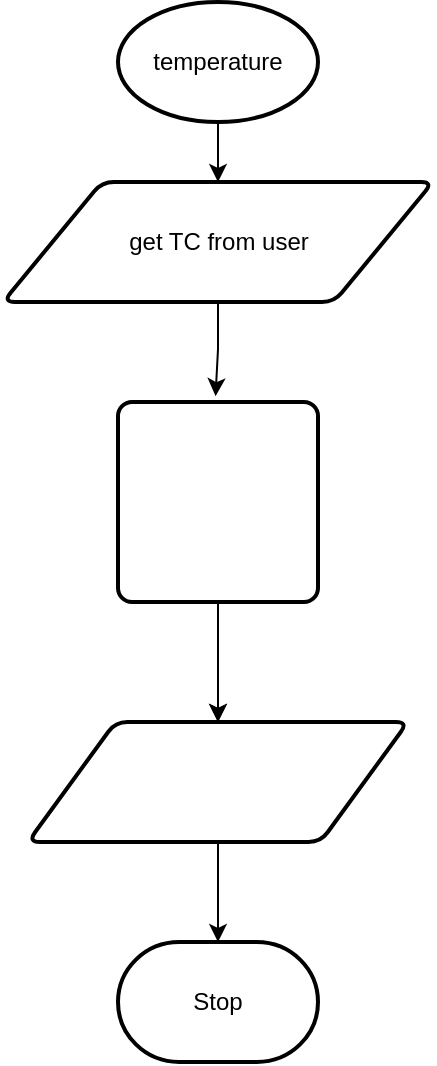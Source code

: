 <mxfile>
    <diagram id="r_Ug84spR0duPUYABwqX" name="Page-1">
        <mxGraphModel dx="1074" dy="741" grid="1" gridSize="10" guides="1" tooltips="1" connect="1" arrows="1" fold="1" page="1" pageScale="1" pageWidth="850" pageHeight="1100" math="0" shadow="0">
            <root>
                <mxCell id="0"/>
                <mxCell id="1" parent="0"/>
                <mxCell id="13" style="edgeStyle=none;html=1;" parent="1" source="3" target="11" edge="1">
                    <mxGeometry relative="1" as="geometry"/>
                </mxCell>
                <mxCell id="3" value="temperature" style="strokeWidth=2;html=1;shape=mxgraph.flowchart.start_1;whiteSpace=wrap;" parent="1" vertex="1">
                    <mxGeometry x="265" y="60" width="100" height="60" as="geometry"/>
                </mxCell>
                <mxCell id="5" style="edgeStyle=none;html=1;" parent="1" target="8" edge="1">
                    <mxGeometry relative="1" as="geometry">
                        <mxPoint x="315" y="370" as="sourcePoint"/>
                    </mxGeometry>
                </mxCell>
                <mxCell id="7" style="edgeStyle=none;html=1;entryX=0.5;entryY=0;entryDx=0;entryDy=0;entryPerimeter=0;" parent="1" source="8" target="9" edge="1">
                    <mxGeometry relative="1" as="geometry"/>
                </mxCell>
                <mxCell id="8" value="&lt;div style=&quot;text-align: left&quot;&gt;&lt;span&gt;&lt;font color=&quot;#ffffff&quot;&gt;Get equal number of&amp;nbsp;&lt;font face=&quot;arial, sans-serif&quot;&gt;&lt;span style=&quot;font-size: 14px&quot;&gt;&lt;b&gt;&amp;nbsp;&lt;/b&gt;&lt;/span&gt;&lt;/font&gt;&lt;/font&gt;&lt;/span&gt;&lt;/div&gt;&lt;span style=&quot;font-family: &amp;#34;source code pro&amp;#34; ; font-size: 14.667px ; text-align: left&quot;&gt;&lt;font color=&quot;#ffffff&quot;&gt;fahrenheit&lt;/font&gt;&lt;/span&gt;" style="shape=parallelogram;html=1;strokeWidth=2;perimeter=parallelogramPerimeter;whiteSpace=wrap;rounded=1;arcSize=12;size=0.23;" parent="1" vertex="1">
                    <mxGeometry x="220" y="420" width="190" height="60" as="geometry"/>
                </mxCell>
                <mxCell id="9" value="Stop" style="strokeWidth=2;html=1;shape=mxgraph.flowchart.terminator;whiteSpace=wrap;" parent="1" vertex="1">
                    <mxGeometry x="265" y="530" width="100" height="60" as="geometry"/>
                </mxCell>
                <mxCell id="12" style="edgeStyle=orthogonalEdgeStyle;html=1;entryX=0.494;entryY=0.059;entryDx=0;entryDy=0;entryPerimeter=0;rounded=0;" parent="1" source="11" edge="1">
                    <mxGeometry relative="1" as="geometry">
                        <mxPoint x="313.77" y="257.08" as="targetPoint"/>
                    </mxGeometry>
                </mxCell>
                <mxCell id="11" value="get TC from user" style="shape=parallelogram;html=1;strokeWidth=2;perimeter=parallelogramPerimeter;whiteSpace=wrap;rounded=1;arcSize=12;size=0.23;" parent="1" vertex="1">
                    <mxGeometry x="207.5" y="150" width="215" height="60" as="geometry"/>
                </mxCell>
                <mxCell id="15" value="" style="edgeStyle=none;html=1;" edge="1" parent="1" source="14" target="8">
                    <mxGeometry relative="1" as="geometry"/>
                </mxCell>
                <mxCell id="14" value="&lt;font color=&quot;#ffffff&quot;&gt;do math with number&amp;nbsp;&lt;br&gt;&lt;span style=&quot;font-family: &amp;#34;lato&amp;#34; , sans-serif ; font-size: 14.667px ; text-align: left&quot;&gt;Tf = (9/5)*Tc+32&lt;/span&gt;&lt;/font&gt;&lt;div&gt;&lt;b style=&quot;font-family: &amp;#34;arial&amp;#34; , sans-serif ; font-size: 14px ; text-align: left&quot;&gt;&lt;font color=&quot;#ffffff&quot;&gt;°&lt;/font&gt;&lt;/b&gt;&lt;/div&gt;" style="rounded=1;whiteSpace=wrap;html=1;absoluteArcSize=1;arcSize=14;strokeWidth=2;" vertex="1" parent="1">
                    <mxGeometry x="265" y="260" width="100" height="100" as="geometry"/>
                </mxCell>
            </root>
        </mxGraphModel>
    </diagram>
</mxfile>